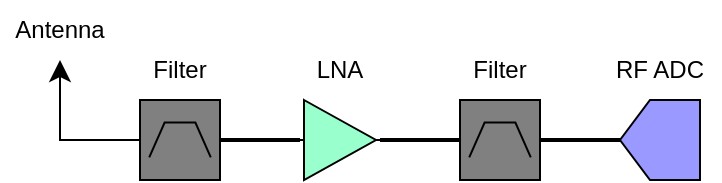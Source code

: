 <mxfile version="21.1.2" type="github">
  <diagram name="Page-1" id="1UGcBArFhGydyKfb5YTk">
    <mxGraphModel dx="794" dy="442" grid="1" gridSize="10" guides="1" tooltips="1" connect="1" arrows="1" fold="1" page="1" pageScale="1" pageWidth="850" pageHeight="1100" math="0" shadow="0">
      <root>
        <mxCell id="0" />
        <mxCell id="1" parent="0" />
        <mxCell id="J-PfQElvXMsC8nN8fW9H-1" value="" style="verticalLabelPosition=bottom;shadow=0;dashed=0;align=center;html=1;verticalAlign=top;shape=mxgraph.electrical.logic_gates.bandpass_filter;fillColor=#808080;" parent="1" vertex="1">
          <mxGeometry x="80" y="120" width="40" height="40" as="geometry" />
        </mxCell>
        <mxCell id="J-PfQElvXMsC8nN8fW9H-2" value="" style="verticalLabelPosition=bottom;shadow=0;dashed=0;align=center;html=1;verticalAlign=top;shape=mxgraph.electrical.abstract.amplifier;fillColor=#99FFCC;" parent="1" vertex="1">
          <mxGeometry x="160" y="120" width="40" height="40" as="geometry" />
        </mxCell>
        <mxCell id="J-PfQElvXMsC8nN8fW9H-3" value="" style="verticalLabelPosition=bottom;shadow=0;dashed=0;align=center;html=1;verticalAlign=top;shape=mxgraph.electrical.logic_gates.bandpass_filter;fillColor=#808080;" parent="1" vertex="1">
          <mxGeometry x="240" y="120" width="40" height="40" as="geometry" />
        </mxCell>
        <mxCell id="J-PfQElvXMsC8nN8fW9H-7" value="" style="shape=offPageConnector;whiteSpace=wrap;html=1;rotation=90;fillColor=#9999FF;" parent="1" vertex="1">
          <mxGeometry x="320" y="120" width="40" height="40" as="geometry" />
        </mxCell>
        <mxCell id="J-PfQElvXMsC8nN8fW9H-8" value="" style="edgeStyle=segmentEdgeStyle;endArrow=classic;html=1;curved=0;rounded=0;endSize=8;startSize=8;" parent="1" edge="1">
          <mxGeometry width="50" height="50" relative="1" as="geometry">
            <mxPoint x="80" y="140" as="sourcePoint" />
            <mxPoint x="40" y="100" as="targetPoint" />
            <Array as="points">
              <mxPoint x="40" y="140" />
              <mxPoint x="40" y="100" />
            </Array>
          </mxGeometry>
        </mxCell>
        <mxCell id="J-PfQElvXMsC8nN8fW9H-9" value="" style="line;strokeWidth=2;html=1;" parent="1" vertex="1">
          <mxGeometry x="120" y="135" width="40" height="10" as="geometry" />
        </mxCell>
        <mxCell id="J-PfQElvXMsC8nN8fW9H-10" value="" style="line;strokeWidth=2;html=1;" parent="1" vertex="1">
          <mxGeometry x="200" y="135" width="40" height="10" as="geometry" />
        </mxCell>
        <mxCell id="J-PfQElvXMsC8nN8fW9H-11" value="" style="line;strokeWidth=2;html=1;" parent="1" vertex="1">
          <mxGeometry x="280" y="135" width="40" height="10" as="geometry" />
        </mxCell>
        <mxCell id="J-PfQElvXMsC8nN8fW9H-19" value="Antenna" style="text;html=1;strokeColor=none;fillColor=none;align=center;verticalAlign=middle;whiteSpace=wrap;rounded=0;" parent="1" vertex="1">
          <mxGeometry x="10" y="70" width="60" height="30" as="geometry" />
        </mxCell>
        <mxCell id="J-PfQElvXMsC8nN8fW9H-20" value="Filter" style="text;html=1;strokeColor=none;fillColor=none;align=center;verticalAlign=middle;whiteSpace=wrap;rounded=0;" parent="1" vertex="1">
          <mxGeometry x="70" y="90" width="60" height="30" as="geometry" />
        </mxCell>
        <mxCell id="J-PfQElvXMsC8nN8fW9H-21" value="LNA" style="text;html=1;strokeColor=none;fillColor=none;align=center;verticalAlign=middle;whiteSpace=wrap;rounded=0;" parent="1" vertex="1">
          <mxGeometry x="150" y="90" width="60" height="30" as="geometry" />
        </mxCell>
        <mxCell id="J-PfQElvXMsC8nN8fW9H-22" value="Filter" style="text;html=1;strokeColor=none;fillColor=none;align=center;verticalAlign=middle;whiteSpace=wrap;rounded=0;" parent="1" vertex="1">
          <mxGeometry x="230" y="90" width="60" height="30" as="geometry" />
        </mxCell>
        <mxCell id="J-PfQElvXMsC8nN8fW9H-26" value="RF ADC" style="text;html=1;strokeColor=none;fillColor=none;align=center;verticalAlign=middle;whiteSpace=wrap;rounded=0;" parent="1" vertex="1">
          <mxGeometry x="310" y="90" width="60" height="30" as="geometry" />
        </mxCell>
      </root>
    </mxGraphModel>
  </diagram>
</mxfile>

